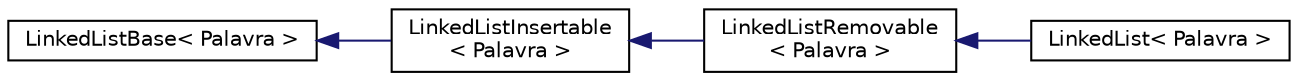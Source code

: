 digraph "Graphical Class Hierarchy"
{
  edge [fontname="Helvetica",fontsize="10",labelfontname="Helvetica",labelfontsize="10"];
  node [fontname="Helvetica",fontsize="10",shape=record];
  rankdir="LR";
  Node1 [label="LinkedListBase\< Palavra \>",height=0.2,width=0.4,color="black", fillcolor="white", style="filled",URL="$class_linked_list_base.html"];
  Node1 -> Node2 [dir="back",color="midnightblue",fontsize="10",style="solid",fontname="Helvetica"];
  Node2 [label="LinkedListInsertable\l\< Palavra \>",height=0.2,width=0.4,color="black", fillcolor="white", style="filled",URL="$class_linked_list_insertable.html"];
  Node2 -> Node3 [dir="back",color="midnightblue",fontsize="10",style="solid",fontname="Helvetica"];
  Node3 [label="LinkedListRemovable\l\< Palavra \>",height=0.2,width=0.4,color="black", fillcolor="white", style="filled",URL="$class_linked_list_removable.html"];
  Node3 -> Node4 [dir="back",color="midnightblue",fontsize="10",style="solid",fontname="Helvetica"];
  Node4 [label="LinkedList\< Palavra \>",height=0.2,width=0.4,color="black", fillcolor="white", style="filled",URL="$class_linked_list.html"];
}
